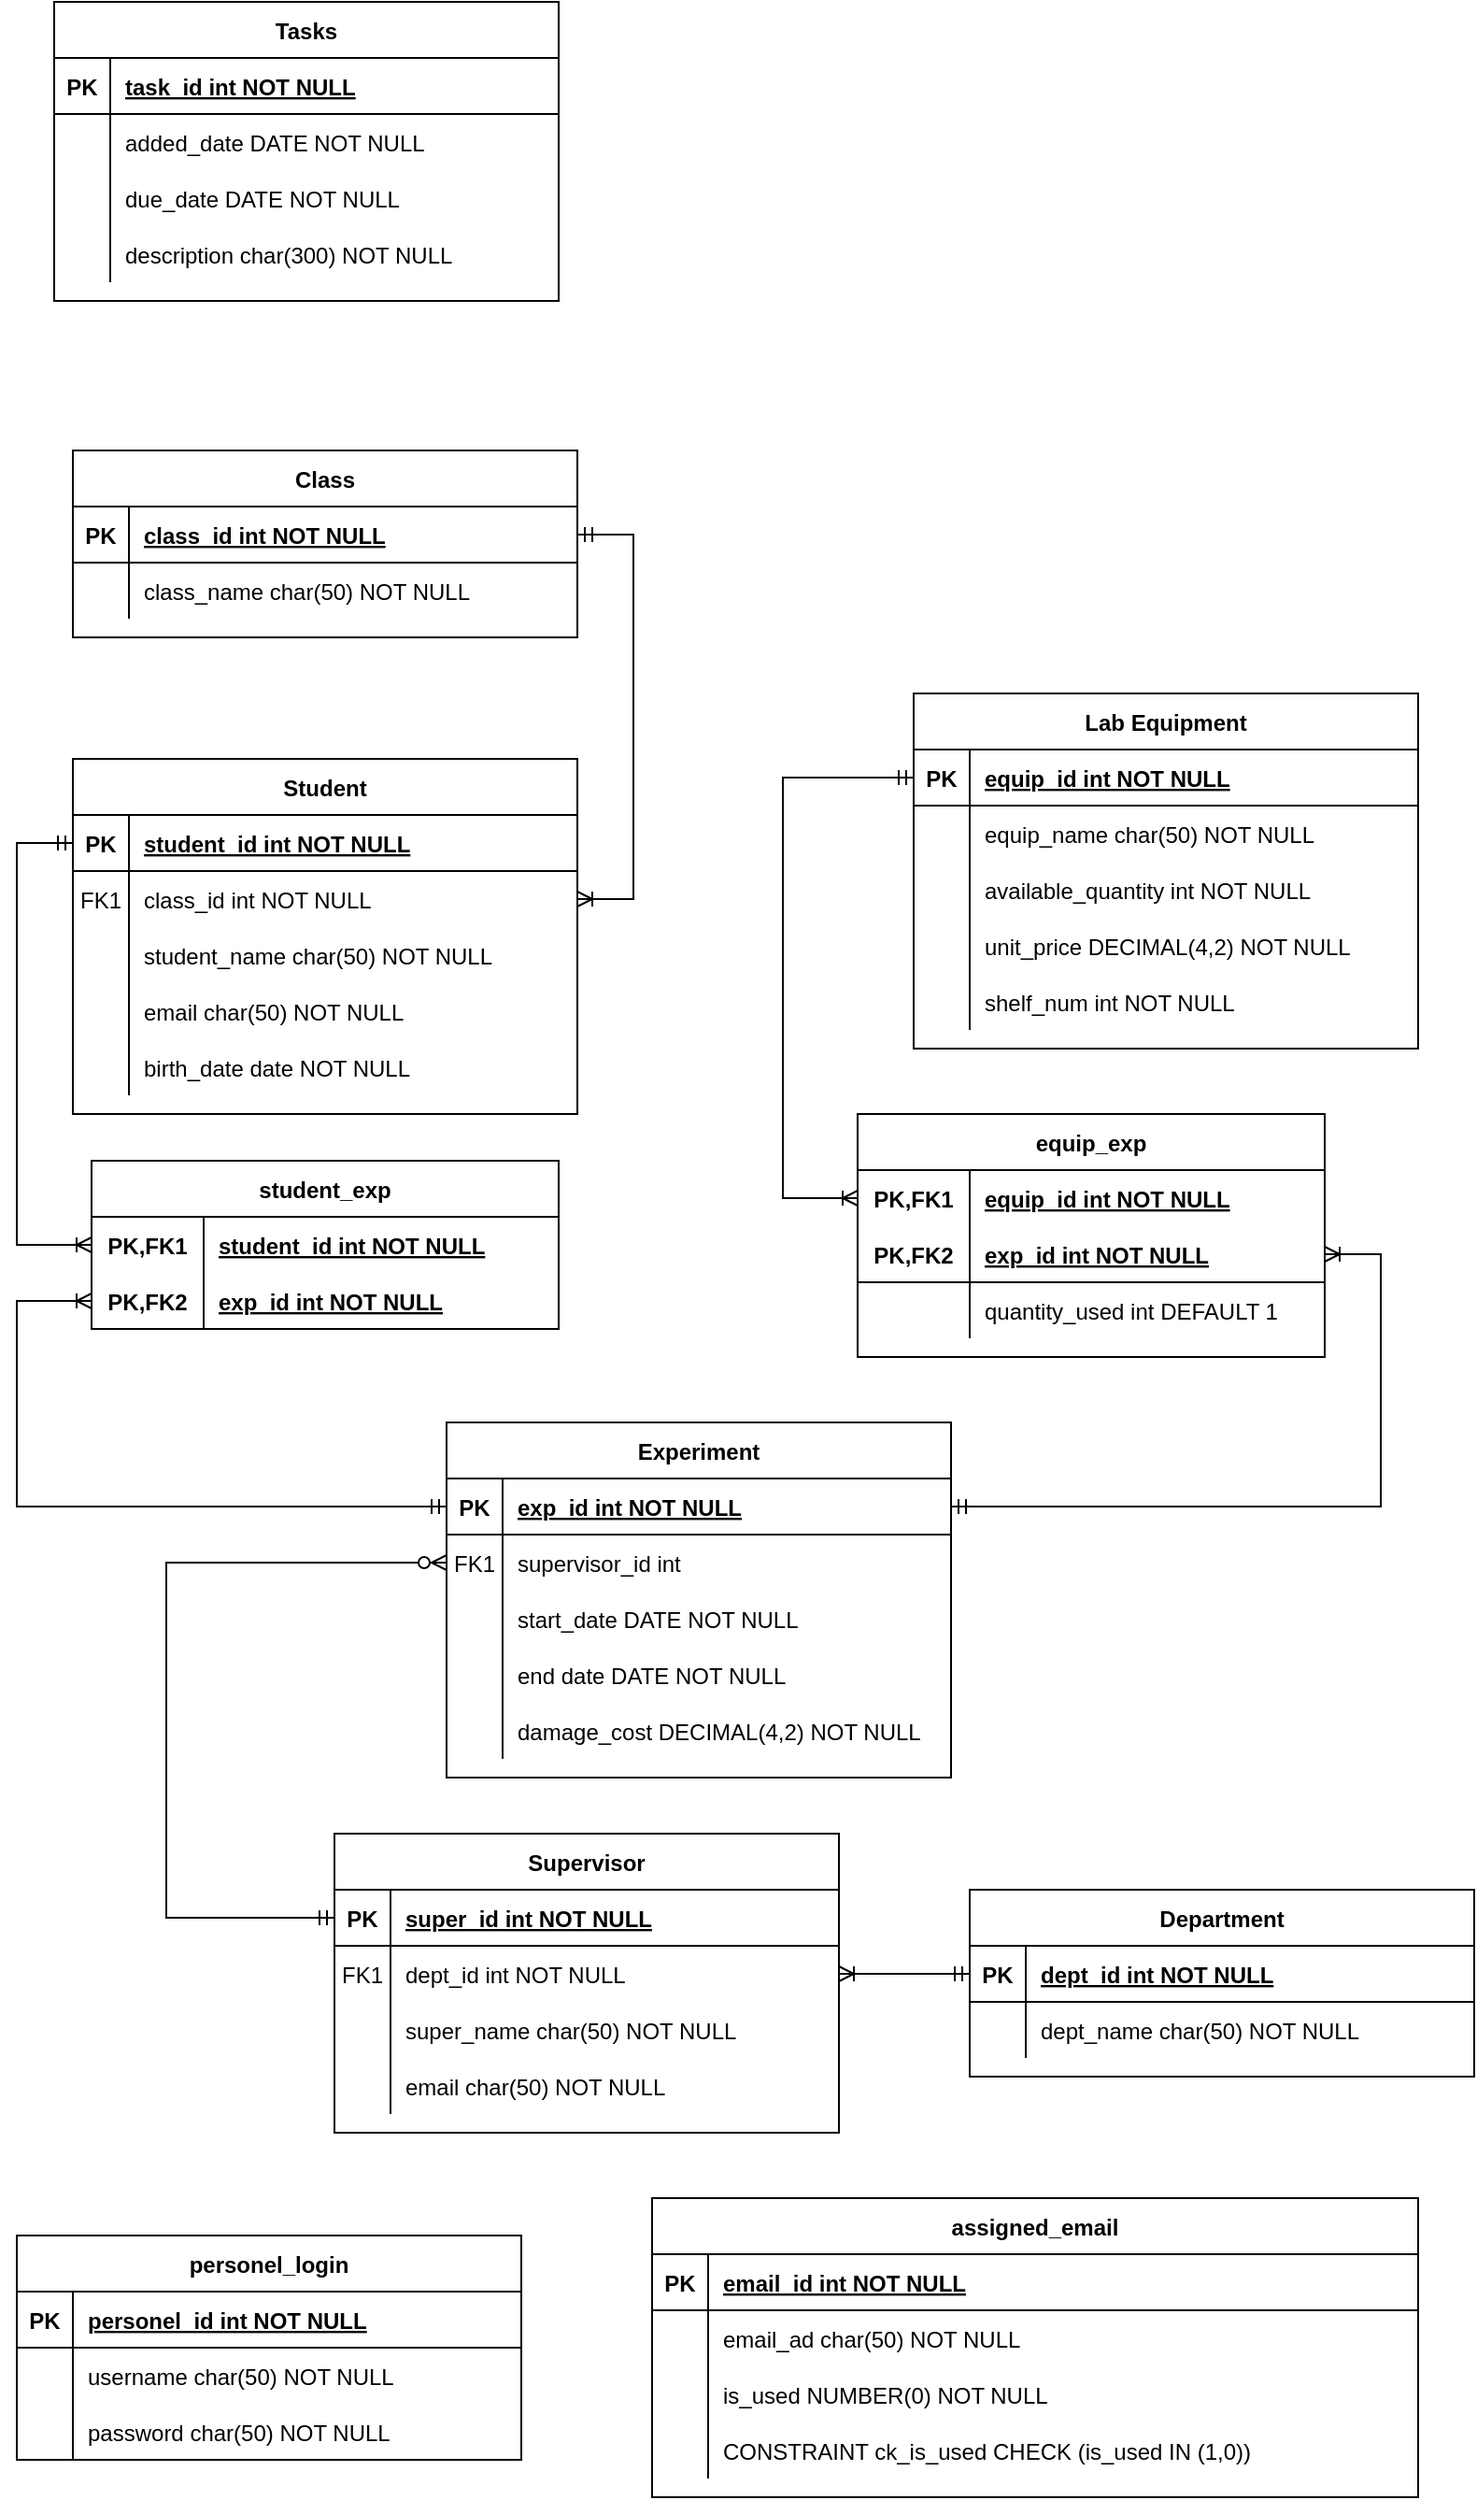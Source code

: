 <mxfile version="20.3.2" type="device"><diagram id="R2lEEEUBdFMjLlhIrx00" name="Page-1"><mxGraphModel dx="1379" dy="1859" grid="1" gridSize="10" guides="1" tooltips="1" connect="1" arrows="1" fold="1" page="1" pageScale="1" pageWidth="850" pageHeight="1100" math="0" shadow="0" extFonts="Permanent Marker^https://fonts.googleapis.com/css?family=Permanent+Marker"><root><mxCell id="0"/><mxCell id="1" parent="0"/><mxCell id="egVis1nG-5Me-F2bPGVa-103" value="Student" style="shape=table;startSize=30;container=1;collapsible=1;childLayout=tableLayout;fixedRows=1;rowLines=0;fontStyle=1;align=center;resizeLast=1;rounded=0;fontFamily=Helvetica;fontSize=12;fontColor=default;strokeColor=default;fillColor=default;" parent="1" vertex="1"><mxGeometry x="80" y="105" width="270" height="190" as="geometry"/></mxCell><mxCell id="egVis1nG-5Me-F2bPGVa-104" value="" style="shape=tableRow;horizontal=0;startSize=0;swimlaneHead=0;swimlaneBody=0;fillColor=none;collapsible=0;dropTarget=0;points=[[0,0.5],[1,0.5]];portConstraint=eastwest;top=0;left=0;right=0;bottom=1;rounded=1;fontFamily=Helvetica;fontSize=12;fontColor=default;strokeColor=default;" parent="egVis1nG-5Me-F2bPGVa-103" vertex="1"><mxGeometry y="30" width="270" height="30" as="geometry"/></mxCell><mxCell id="egVis1nG-5Me-F2bPGVa-105" value="PK" style="shape=partialRectangle;connectable=0;fillColor=none;top=0;left=0;bottom=0;right=0;fontStyle=1;overflow=hidden;rounded=1;fontFamily=Helvetica;fontSize=12;fontColor=default;startSize=30;strokeColor=default;" parent="egVis1nG-5Me-F2bPGVa-104" vertex="1"><mxGeometry width="30" height="30" as="geometry"><mxRectangle width="30" height="30" as="alternateBounds"/></mxGeometry></mxCell><mxCell id="egVis1nG-5Me-F2bPGVa-106" value="student_id int NOT NULL" style="shape=partialRectangle;connectable=0;fillColor=none;top=0;left=0;bottom=0;right=0;align=left;spacingLeft=6;fontStyle=5;overflow=hidden;rounded=1;fontFamily=Helvetica;fontSize=12;fontColor=default;startSize=30;strokeColor=default;" parent="egVis1nG-5Me-F2bPGVa-104" vertex="1"><mxGeometry x="30" width="240" height="30" as="geometry"><mxRectangle width="240" height="30" as="alternateBounds"/></mxGeometry></mxCell><mxCell id="egVis1nG-5Me-F2bPGVa-107" value="" style="shape=tableRow;horizontal=0;startSize=0;swimlaneHead=0;swimlaneBody=0;fillColor=none;collapsible=0;dropTarget=0;points=[[0,0.5],[1,0.5]];portConstraint=eastwest;top=0;left=0;right=0;bottom=0;rounded=1;fontFamily=Helvetica;fontSize=12;fontColor=default;strokeColor=default;" parent="egVis1nG-5Me-F2bPGVa-103" vertex="1"><mxGeometry y="60" width="270" height="30" as="geometry"/></mxCell><mxCell id="egVis1nG-5Me-F2bPGVa-108" value="FK1" style="shape=partialRectangle;connectable=0;fillColor=none;top=0;left=0;bottom=0;right=0;editable=1;overflow=hidden;rounded=1;fontFamily=Helvetica;fontSize=12;fontColor=default;startSize=30;strokeColor=default;" parent="egVis1nG-5Me-F2bPGVa-107" vertex="1"><mxGeometry width="30" height="30" as="geometry"><mxRectangle width="30" height="30" as="alternateBounds"/></mxGeometry></mxCell><mxCell id="egVis1nG-5Me-F2bPGVa-109" value="class_id int NOT NULL" style="shape=partialRectangle;connectable=0;fillColor=none;top=0;left=0;bottom=0;right=0;align=left;spacingLeft=6;overflow=hidden;rounded=1;fontFamily=Helvetica;fontSize=12;fontColor=default;startSize=30;strokeColor=default;" parent="egVis1nG-5Me-F2bPGVa-107" vertex="1"><mxGeometry x="30" width="240" height="30" as="geometry"><mxRectangle width="240" height="30" as="alternateBounds"/></mxGeometry></mxCell><mxCell id="egVis1nG-5Me-F2bPGVa-110" value="" style="shape=tableRow;horizontal=0;startSize=0;swimlaneHead=0;swimlaneBody=0;fillColor=none;collapsible=0;dropTarget=0;points=[[0,0.5],[1,0.5]];portConstraint=eastwest;top=0;left=0;right=0;bottom=0;rounded=1;fontFamily=Helvetica;fontSize=12;fontColor=default;strokeColor=default;" parent="egVis1nG-5Me-F2bPGVa-103" vertex="1"><mxGeometry y="90" width="270" height="30" as="geometry"/></mxCell><mxCell id="egVis1nG-5Me-F2bPGVa-111" value="" style="shape=partialRectangle;connectable=0;fillColor=none;top=0;left=0;bottom=0;right=0;editable=1;overflow=hidden;rounded=1;fontFamily=Helvetica;fontSize=12;fontColor=default;startSize=30;strokeColor=default;" parent="egVis1nG-5Me-F2bPGVa-110" vertex="1"><mxGeometry width="30" height="30" as="geometry"><mxRectangle width="30" height="30" as="alternateBounds"/></mxGeometry></mxCell><mxCell id="egVis1nG-5Me-F2bPGVa-112" value="student_name char(50) NOT NULL" style="shape=partialRectangle;connectable=0;fillColor=none;top=0;left=0;bottom=0;right=0;align=left;spacingLeft=6;overflow=hidden;rounded=1;fontFamily=Helvetica;fontSize=12;fontColor=default;startSize=30;strokeColor=default;" parent="egVis1nG-5Me-F2bPGVa-110" vertex="1"><mxGeometry x="30" width="240" height="30" as="geometry"><mxRectangle width="240" height="30" as="alternateBounds"/></mxGeometry></mxCell><mxCell id="egVis1nG-5Me-F2bPGVa-113" value="" style="shape=tableRow;horizontal=0;startSize=0;swimlaneHead=0;swimlaneBody=0;fillColor=none;collapsible=0;dropTarget=0;points=[[0,0.5],[1,0.5]];portConstraint=eastwest;top=0;left=0;right=0;bottom=0;rounded=1;fontFamily=Helvetica;fontSize=12;fontColor=default;strokeColor=default;" parent="egVis1nG-5Me-F2bPGVa-103" vertex="1"><mxGeometry y="120" width="270" height="30" as="geometry"/></mxCell><mxCell id="egVis1nG-5Me-F2bPGVa-114" value="" style="shape=partialRectangle;connectable=0;fillColor=none;top=0;left=0;bottom=0;right=0;editable=1;overflow=hidden;rounded=1;fontFamily=Helvetica;fontSize=12;fontColor=default;startSize=30;strokeColor=default;" parent="egVis1nG-5Me-F2bPGVa-113" vertex="1"><mxGeometry width="30" height="30" as="geometry"><mxRectangle width="30" height="30" as="alternateBounds"/></mxGeometry></mxCell><mxCell id="egVis1nG-5Me-F2bPGVa-115" value="email char(50) NOT NULL" style="shape=partialRectangle;connectable=0;fillColor=none;top=0;left=0;bottom=0;right=0;align=left;spacingLeft=6;overflow=hidden;rounded=1;fontFamily=Helvetica;fontSize=12;fontColor=default;startSize=30;strokeColor=default;" parent="egVis1nG-5Me-F2bPGVa-113" vertex="1"><mxGeometry x="30" width="240" height="30" as="geometry"><mxRectangle width="240" height="30" as="alternateBounds"/></mxGeometry></mxCell><mxCell id="egVis1nG-5Me-F2bPGVa-116" value="" style="shape=tableRow;horizontal=0;startSize=0;swimlaneHead=0;swimlaneBody=0;fillColor=none;collapsible=0;dropTarget=0;points=[[0,0.5],[1,0.5]];portConstraint=eastwest;top=0;left=0;right=0;bottom=0;rounded=1;fontFamily=Helvetica;fontSize=12;fontColor=default;strokeColor=default;" parent="egVis1nG-5Me-F2bPGVa-103" vertex="1"><mxGeometry y="150" width="270" height="30" as="geometry"/></mxCell><mxCell id="egVis1nG-5Me-F2bPGVa-117" value="" style="shape=partialRectangle;connectable=0;fillColor=none;top=0;left=0;bottom=0;right=0;editable=1;overflow=hidden;rounded=1;fontFamily=Helvetica;fontSize=12;fontColor=default;startSize=30;strokeColor=default;" parent="egVis1nG-5Me-F2bPGVa-116" vertex="1"><mxGeometry width="30" height="30" as="geometry"><mxRectangle width="30" height="30" as="alternateBounds"/></mxGeometry></mxCell><mxCell id="egVis1nG-5Me-F2bPGVa-118" value="birth_date date NOT NULL" style="shape=partialRectangle;connectable=0;fillColor=none;top=0;left=0;bottom=0;right=0;align=left;spacingLeft=6;overflow=hidden;rounded=1;fontFamily=Helvetica;fontSize=12;fontColor=default;startSize=30;strokeColor=default;" parent="egVis1nG-5Me-F2bPGVa-116" vertex="1"><mxGeometry x="30" width="240" height="30" as="geometry"><mxRectangle width="240" height="30" as="alternateBounds"/></mxGeometry></mxCell><mxCell id="egVis1nG-5Me-F2bPGVa-119" value="Lab Equipment" style="shape=table;startSize=30;container=1;collapsible=1;childLayout=tableLayout;fixedRows=1;rowLines=0;fontStyle=1;align=center;resizeLast=1;rounded=0;fontFamily=Helvetica;fontSize=12;fontColor=default;strokeColor=default;fillColor=default;" parent="1" vertex="1"><mxGeometry x="530" y="70" width="270" height="190" as="geometry"/></mxCell><mxCell id="egVis1nG-5Me-F2bPGVa-120" value="" style="shape=tableRow;horizontal=0;startSize=0;swimlaneHead=0;swimlaneBody=0;fillColor=none;collapsible=0;dropTarget=0;points=[[0,0.5],[1,0.5]];portConstraint=eastwest;top=0;left=0;right=0;bottom=1;rounded=1;fontFamily=Helvetica;fontSize=12;fontColor=default;strokeColor=default;" parent="egVis1nG-5Me-F2bPGVa-119" vertex="1"><mxGeometry y="30" width="270" height="30" as="geometry"/></mxCell><mxCell id="egVis1nG-5Me-F2bPGVa-121" value="PK" style="shape=partialRectangle;connectable=0;fillColor=none;top=0;left=0;bottom=0;right=0;fontStyle=1;overflow=hidden;rounded=1;fontFamily=Helvetica;fontSize=12;fontColor=default;startSize=30;strokeColor=default;" parent="egVis1nG-5Me-F2bPGVa-120" vertex="1"><mxGeometry width="30" height="30" as="geometry"><mxRectangle width="30" height="30" as="alternateBounds"/></mxGeometry></mxCell><mxCell id="egVis1nG-5Me-F2bPGVa-122" value="equip_id int NOT NULL" style="shape=partialRectangle;connectable=0;fillColor=none;top=0;left=0;bottom=0;right=0;align=left;spacingLeft=6;fontStyle=5;overflow=hidden;rounded=1;fontFamily=Helvetica;fontSize=12;fontColor=default;startSize=30;strokeColor=default;" parent="egVis1nG-5Me-F2bPGVa-120" vertex="1"><mxGeometry x="30" width="240" height="30" as="geometry"><mxRectangle width="240" height="30" as="alternateBounds"/></mxGeometry></mxCell><mxCell id="egVis1nG-5Me-F2bPGVa-123" value="" style="shape=tableRow;horizontal=0;startSize=0;swimlaneHead=0;swimlaneBody=0;fillColor=none;collapsible=0;dropTarget=0;points=[[0,0.5],[1,0.5]];portConstraint=eastwest;top=0;left=0;right=0;bottom=0;rounded=1;fontFamily=Helvetica;fontSize=12;fontColor=default;strokeColor=default;" parent="egVis1nG-5Me-F2bPGVa-119" vertex="1"><mxGeometry y="60" width="270" height="30" as="geometry"/></mxCell><mxCell id="egVis1nG-5Me-F2bPGVa-124" value="" style="shape=partialRectangle;connectable=0;fillColor=none;top=0;left=0;bottom=0;right=0;editable=1;overflow=hidden;rounded=1;fontFamily=Helvetica;fontSize=12;fontColor=default;startSize=30;strokeColor=default;" parent="egVis1nG-5Me-F2bPGVa-123" vertex="1"><mxGeometry width="30" height="30" as="geometry"><mxRectangle width="30" height="30" as="alternateBounds"/></mxGeometry></mxCell><mxCell id="egVis1nG-5Me-F2bPGVa-125" value="equip_name char(50) NOT NULL" style="shape=partialRectangle;connectable=0;fillColor=none;top=0;left=0;bottom=0;right=0;align=left;spacingLeft=6;overflow=hidden;rounded=1;fontFamily=Helvetica;fontSize=12;fontColor=default;startSize=30;strokeColor=default;" parent="egVis1nG-5Me-F2bPGVa-123" vertex="1"><mxGeometry x="30" width="240" height="30" as="geometry"><mxRectangle width="240" height="30" as="alternateBounds"/></mxGeometry></mxCell><mxCell id="egVis1nG-5Me-F2bPGVa-126" value="" style="shape=tableRow;horizontal=0;startSize=0;swimlaneHead=0;swimlaneBody=0;fillColor=none;collapsible=0;dropTarget=0;points=[[0,0.5],[1,0.5]];portConstraint=eastwest;top=0;left=0;right=0;bottom=0;rounded=1;fontFamily=Helvetica;fontSize=12;fontColor=default;strokeColor=default;" parent="egVis1nG-5Me-F2bPGVa-119" vertex="1"><mxGeometry y="90" width="270" height="30" as="geometry"/></mxCell><mxCell id="egVis1nG-5Me-F2bPGVa-127" value="" style="shape=partialRectangle;connectable=0;fillColor=none;top=0;left=0;bottom=0;right=0;editable=1;overflow=hidden;rounded=1;fontFamily=Helvetica;fontSize=12;fontColor=default;startSize=30;strokeColor=default;" parent="egVis1nG-5Me-F2bPGVa-126" vertex="1"><mxGeometry width="30" height="30" as="geometry"><mxRectangle width="30" height="30" as="alternateBounds"/></mxGeometry></mxCell><mxCell id="egVis1nG-5Me-F2bPGVa-128" value="available_quantity int NOT NULL" style="shape=partialRectangle;connectable=0;fillColor=none;top=0;left=0;bottom=0;right=0;align=left;spacingLeft=6;overflow=hidden;rounded=1;fontFamily=Helvetica;fontSize=12;fontColor=default;startSize=30;strokeColor=default;" parent="egVis1nG-5Me-F2bPGVa-126" vertex="1"><mxGeometry x="30" width="240" height="30" as="geometry"><mxRectangle width="240" height="30" as="alternateBounds"/></mxGeometry></mxCell><mxCell id="egVis1nG-5Me-F2bPGVa-129" value="" style="shape=tableRow;horizontal=0;startSize=0;swimlaneHead=0;swimlaneBody=0;fillColor=none;collapsible=0;dropTarget=0;points=[[0,0.5],[1,0.5]];portConstraint=eastwest;top=0;left=0;right=0;bottom=0;rounded=1;fontFamily=Helvetica;fontSize=12;fontColor=default;strokeColor=default;" parent="egVis1nG-5Me-F2bPGVa-119" vertex="1"><mxGeometry y="120" width="270" height="30" as="geometry"/></mxCell><mxCell id="egVis1nG-5Me-F2bPGVa-130" value="" style="shape=partialRectangle;connectable=0;fillColor=none;top=0;left=0;bottom=0;right=0;editable=1;overflow=hidden;rounded=1;fontFamily=Helvetica;fontSize=12;fontColor=default;startSize=30;strokeColor=default;" parent="egVis1nG-5Me-F2bPGVa-129" vertex="1"><mxGeometry width="30" height="30" as="geometry"><mxRectangle width="30" height="30" as="alternateBounds"/></mxGeometry></mxCell><mxCell id="egVis1nG-5Me-F2bPGVa-131" value="unit_price DECIMAL(4,2) NOT NULL" style="shape=partialRectangle;connectable=0;fillColor=none;top=0;left=0;bottom=0;right=0;align=left;spacingLeft=6;overflow=hidden;rounded=1;fontFamily=Helvetica;fontSize=12;fontColor=default;startSize=30;strokeColor=default;" parent="egVis1nG-5Me-F2bPGVa-129" vertex="1"><mxGeometry x="30" width="240" height="30" as="geometry"><mxRectangle width="240" height="30" as="alternateBounds"/></mxGeometry></mxCell><mxCell id="xukTOjblDTa6598wDLOa-1" value="" style="shape=tableRow;horizontal=0;startSize=0;swimlaneHead=0;swimlaneBody=0;fillColor=none;collapsible=0;dropTarget=0;points=[[0,0.5],[1,0.5]];portConstraint=eastwest;top=0;left=0;right=0;bottom=0;rounded=1;fontFamily=Helvetica;fontSize=12;fontColor=default;strokeColor=default;" vertex="1" parent="egVis1nG-5Me-F2bPGVa-119"><mxGeometry y="150" width="270" height="30" as="geometry"/></mxCell><mxCell id="xukTOjblDTa6598wDLOa-2" value="" style="shape=partialRectangle;connectable=0;fillColor=none;top=0;left=0;bottom=0;right=0;editable=1;overflow=hidden;rounded=1;fontFamily=Helvetica;fontSize=12;fontColor=default;startSize=30;strokeColor=default;" vertex="1" parent="xukTOjblDTa6598wDLOa-1"><mxGeometry width="30" height="30" as="geometry"><mxRectangle width="30" height="30" as="alternateBounds"/></mxGeometry></mxCell><mxCell id="xukTOjblDTa6598wDLOa-3" value="shelf_num int NOT NULL" style="shape=partialRectangle;connectable=0;fillColor=none;top=0;left=0;bottom=0;right=0;align=left;spacingLeft=6;overflow=hidden;rounded=1;fontFamily=Helvetica;fontSize=12;fontColor=default;startSize=30;strokeColor=default;" vertex="1" parent="xukTOjblDTa6598wDLOa-1"><mxGeometry x="30" width="240" height="30" as="geometry"><mxRectangle width="240" height="30" as="alternateBounds"/></mxGeometry></mxCell><mxCell id="egVis1nG-5Me-F2bPGVa-135" value="Experiment" style="shape=table;startSize=30;container=1;collapsible=1;childLayout=tableLayout;fixedRows=1;rowLines=0;fontStyle=1;align=center;resizeLast=1;rounded=0;fontFamily=Helvetica;fontSize=12;fontColor=default;strokeColor=default;fillColor=default;" parent="1" vertex="1"><mxGeometry x="280" y="460" width="270" height="190" as="geometry"/></mxCell><mxCell id="egVis1nG-5Me-F2bPGVa-136" value="" style="shape=tableRow;horizontal=0;startSize=0;swimlaneHead=0;swimlaneBody=0;fillColor=none;collapsible=0;dropTarget=0;points=[[0,0.5],[1,0.5]];portConstraint=eastwest;top=0;left=0;right=0;bottom=1;rounded=1;fontFamily=Helvetica;fontSize=12;fontColor=default;strokeColor=default;" parent="egVis1nG-5Me-F2bPGVa-135" vertex="1"><mxGeometry y="30" width="270" height="30" as="geometry"/></mxCell><mxCell id="egVis1nG-5Me-F2bPGVa-137" value="PK" style="shape=partialRectangle;connectable=0;fillColor=none;top=0;left=0;bottom=0;right=0;fontStyle=1;overflow=hidden;rounded=1;fontFamily=Helvetica;fontSize=12;fontColor=default;startSize=30;strokeColor=default;" parent="egVis1nG-5Me-F2bPGVa-136" vertex="1"><mxGeometry width="30" height="30" as="geometry"><mxRectangle width="30" height="30" as="alternateBounds"/></mxGeometry></mxCell><mxCell id="egVis1nG-5Me-F2bPGVa-138" value="exp_id int NOT NULL" style="shape=partialRectangle;connectable=0;fillColor=none;top=0;left=0;bottom=0;right=0;align=left;spacingLeft=6;fontStyle=5;overflow=hidden;rounded=1;fontFamily=Helvetica;fontSize=12;fontColor=default;startSize=30;strokeColor=default;" parent="egVis1nG-5Me-F2bPGVa-136" vertex="1"><mxGeometry x="30" width="240" height="30" as="geometry"><mxRectangle width="240" height="30" as="alternateBounds"/></mxGeometry></mxCell><mxCell id="egVis1nG-5Me-F2bPGVa-139" value="" style="shape=tableRow;horizontal=0;startSize=0;swimlaneHead=0;swimlaneBody=0;fillColor=none;collapsible=0;dropTarget=0;points=[[0,0.5],[1,0.5]];portConstraint=eastwest;top=0;left=0;right=0;bottom=0;rounded=1;fontFamily=Helvetica;fontSize=12;fontColor=default;strokeColor=default;" parent="egVis1nG-5Me-F2bPGVa-135" vertex="1"><mxGeometry y="60" width="270" height="30" as="geometry"/></mxCell><mxCell id="egVis1nG-5Me-F2bPGVa-140" value="FK1" style="shape=partialRectangle;connectable=0;fillColor=none;top=0;left=0;bottom=0;right=0;editable=1;overflow=hidden;rounded=1;fontFamily=Helvetica;fontSize=12;fontColor=default;startSize=30;strokeColor=default;" parent="egVis1nG-5Me-F2bPGVa-139" vertex="1"><mxGeometry width="30" height="30" as="geometry"><mxRectangle width="30" height="30" as="alternateBounds"/></mxGeometry></mxCell><mxCell id="egVis1nG-5Me-F2bPGVa-141" value="supervisor_id int" style="shape=partialRectangle;connectable=0;fillColor=none;top=0;left=0;bottom=0;right=0;align=left;spacingLeft=6;overflow=hidden;rounded=1;fontFamily=Helvetica;fontSize=12;fontColor=default;startSize=30;strokeColor=default;" parent="egVis1nG-5Me-F2bPGVa-139" vertex="1"><mxGeometry x="30" width="240" height="30" as="geometry"><mxRectangle width="240" height="30" as="alternateBounds"/></mxGeometry></mxCell><mxCell id="egVis1nG-5Me-F2bPGVa-142" value="" style="shape=tableRow;horizontal=0;startSize=0;swimlaneHead=0;swimlaneBody=0;fillColor=none;collapsible=0;dropTarget=0;points=[[0,0.5],[1,0.5]];portConstraint=eastwest;top=0;left=0;right=0;bottom=0;rounded=1;fontFamily=Helvetica;fontSize=12;fontColor=default;strokeColor=default;" parent="egVis1nG-5Me-F2bPGVa-135" vertex="1"><mxGeometry y="90" width="270" height="30" as="geometry"/></mxCell><mxCell id="egVis1nG-5Me-F2bPGVa-143" value="" style="shape=partialRectangle;connectable=0;fillColor=none;top=0;left=0;bottom=0;right=0;editable=1;overflow=hidden;rounded=1;fontFamily=Helvetica;fontSize=12;fontColor=default;startSize=30;strokeColor=default;" parent="egVis1nG-5Me-F2bPGVa-142" vertex="1"><mxGeometry width="30" height="30" as="geometry"><mxRectangle width="30" height="30" as="alternateBounds"/></mxGeometry></mxCell><mxCell id="egVis1nG-5Me-F2bPGVa-144" value="start_date DATE NOT NULL" style="shape=partialRectangle;connectable=0;fillColor=none;top=0;left=0;bottom=0;right=0;align=left;spacingLeft=6;overflow=hidden;rounded=1;fontFamily=Helvetica;fontSize=12;fontColor=default;startSize=30;strokeColor=default;" parent="egVis1nG-5Me-F2bPGVa-142" vertex="1"><mxGeometry x="30" width="240" height="30" as="geometry"><mxRectangle width="240" height="30" as="alternateBounds"/></mxGeometry></mxCell><mxCell id="egVis1nG-5Me-F2bPGVa-145" value="" style="shape=tableRow;horizontal=0;startSize=0;swimlaneHead=0;swimlaneBody=0;fillColor=none;collapsible=0;dropTarget=0;points=[[0,0.5],[1,0.5]];portConstraint=eastwest;top=0;left=0;right=0;bottom=0;rounded=1;fontFamily=Helvetica;fontSize=12;fontColor=default;strokeColor=default;" parent="egVis1nG-5Me-F2bPGVa-135" vertex="1"><mxGeometry y="120" width="270" height="30" as="geometry"/></mxCell><mxCell id="egVis1nG-5Me-F2bPGVa-146" value="" style="shape=partialRectangle;connectable=0;fillColor=none;top=0;left=0;bottom=0;right=0;editable=1;overflow=hidden;rounded=1;fontFamily=Helvetica;fontSize=12;fontColor=default;startSize=30;strokeColor=default;" parent="egVis1nG-5Me-F2bPGVa-145" vertex="1"><mxGeometry width="30" height="30" as="geometry"><mxRectangle width="30" height="30" as="alternateBounds"/></mxGeometry></mxCell><mxCell id="egVis1nG-5Me-F2bPGVa-147" value="end date DATE NOT NULL" style="shape=partialRectangle;connectable=0;fillColor=none;top=0;left=0;bottom=0;right=0;align=left;spacingLeft=6;overflow=hidden;rounded=1;fontFamily=Helvetica;fontSize=12;fontColor=default;startSize=30;strokeColor=default;" parent="egVis1nG-5Me-F2bPGVa-145" vertex="1"><mxGeometry x="30" width="240" height="30" as="geometry"><mxRectangle width="240" height="30" as="alternateBounds"/></mxGeometry></mxCell><mxCell id="bU2IH4SI_y5wWH7SMpb3-43" value="" style="shape=tableRow;horizontal=0;startSize=0;swimlaneHead=0;swimlaneBody=0;fillColor=none;collapsible=0;dropTarget=0;points=[[0,0.5],[1,0.5]];portConstraint=eastwest;top=0;left=0;right=0;bottom=0;rounded=1;fontFamily=Helvetica;fontSize=12;fontColor=default;strokeColor=default;" parent="egVis1nG-5Me-F2bPGVa-135" vertex="1"><mxGeometry y="150" width="270" height="30" as="geometry"/></mxCell><mxCell id="bU2IH4SI_y5wWH7SMpb3-44" value="" style="shape=partialRectangle;connectable=0;fillColor=none;top=0;left=0;bottom=0;right=0;editable=1;overflow=hidden;rounded=1;fontFamily=Helvetica;fontSize=12;fontColor=default;startSize=30;strokeColor=default;" parent="bU2IH4SI_y5wWH7SMpb3-43" vertex="1"><mxGeometry width="30" height="30" as="geometry"><mxRectangle width="30" height="30" as="alternateBounds"/></mxGeometry></mxCell><mxCell id="bU2IH4SI_y5wWH7SMpb3-45" value="damage_cost DECIMAL(4,2) NOT NULL" style="shape=partialRectangle;connectable=0;fillColor=none;top=0;left=0;bottom=0;right=0;align=left;spacingLeft=6;overflow=hidden;rounded=1;fontFamily=Helvetica;fontSize=12;fontColor=default;startSize=30;strokeColor=default;" parent="bU2IH4SI_y5wWH7SMpb3-43" vertex="1"><mxGeometry x="30" width="240" height="30" as="geometry"><mxRectangle width="240" height="30" as="alternateBounds"/></mxGeometry></mxCell><mxCell id="egVis1nG-5Me-F2bPGVa-151" value="equip_exp" style="shape=table;startSize=30;container=1;collapsible=1;childLayout=tableLayout;fixedRows=1;rowLines=0;fontStyle=1;align=center;resizeLast=1;rounded=0;fontFamily=Helvetica;fontSize=12;fontColor=default;strokeColor=default;fillColor=default;" parent="1" vertex="1"><mxGeometry x="500" y="295" width="250" height="130" as="geometry"/></mxCell><mxCell id="egVis1nG-5Me-F2bPGVa-152" value="" style="shape=tableRow;horizontal=0;startSize=0;swimlaneHead=0;swimlaneBody=0;fillColor=none;collapsible=0;dropTarget=0;points=[[0,0.5],[1,0.5]];portConstraint=eastwest;top=0;left=0;right=0;bottom=0;rounded=1;fontFamily=Helvetica;fontSize=12;fontColor=default;strokeColor=default;" parent="egVis1nG-5Me-F2bPGVa-151" vertex="1"><mxGeometry y="30" width="250" height="30" as="geometry"/></mxCell><mxCell id="egVis1nG-5Me-F2bPGVa-153" value="PK,FK1" style="shape=partialRectangle;connectable=0;fillColor=none;top=0;left=0;bottom=0;right=0;fontStyle=1;overflow=hidden;rounded=1;fontFamily=Helvetica;fontSize=12;fontColor=default;startSize=30;strokeColor=default;" parent="egVis1nG-5Me-F2bPGVa-152" vertex="1"><mxGeometry width="60" height="30" as="geometry"><mxRectangle width="60" height="30" as="alternateBounds"/></mxGeometry></mxCell><mxCell id="egVis1nG-5Me-F2bPGVa-154" value="equip_id int NOT NULL" style="shape=partialRectangle;connectable=0;fillColor=none;top=0;left=0;bottom=0;right=0;align=left;spacingLeft=6;fontStyle=5;overflow=hidden;rounded=1;fontFamily=Helvetica;fontSize=12;fontColor=default;startSize=30;strokeColor=default;" parent="egVis1nG-5Me-F2bPGVa-152" vertex="1"><mxGeometry x="60" width="190" height="30" as="geometry"><mxRectangle width="190" height="30" as="alternateBounds"/></mxGeometry></mxCell><mxCell id="egVis1nG-5Me-F2bPGVa-155" value="" style="shape=tableRow;horizontal=0;startSize=0;swimlaneHead=0;swimlaneBody=0;fillColor=none;collapsible=0;dropTarget=0;points=[[0,0.5],[1,0.5]];portConstraint=eastwest;top=0;left=0;right=0;bottom=1;rounded=1;fontFamily=Helvetica;fontSize=12;fontColor=default;strokeColor=default;" parent="egVis1nG-5Me-F2bPGVa-151" vertex="1"><mxGeometry y="60" width="250" height="30" as="geometry"/></mxCell><mxCell id="egVis1nG-5Me-F2bPGVa-156" value="PK,FK2" style="shape=partialRectangle;connectable=0;fillColor=none;top=0;left=0;bottom=0;right=0;fontStyle=1;overflow=hidden;rounded=1;fontFamily=Helvetica;fontSize=12;fontColor=default;startSize=30;strokeColor=default;" parent="egVis1nG-5Me-F2bPGVa-155" vertex="1"><mxGeometry width="60" height="30" as="geometry"><mxRectangle width="60" height="30" as="alternateBounds"/></mxGeometry></mxCell><mxCell id="egVis1nG-5Me-F2bPGVa-157" value="exp_id int NOT NULL" style="shape=partialRectangle;connectable=0;fillColor=none;top=0;left=0;bottom=0;right=0;align=left;spacingLeft=6;fontStyle=5;overflow=hidden;rounded=1;fontFamily=Helvetica;fontSize=12;fontColor=default;startSize=30;strokeColor=default;" parent="egVis1nG-5Me-F2bPGVa-155" vertex="1"><mxGeometry x="60" width="190" height="30" as="geometry"><mxRectangle width="190" height="30" as="alternateBounds"/></mxGeometry></mxCell><mxCell id="egVis1nG-5Me-F2bPGVa-158" value="" style="shape=tableRow;horizontal=0;startSize=0;swimlaneHead=0;swimlaneBody=0;fillColor=none;collapsible=0;dropTarget=0;points=[[0,0.5],[1,0.5]];portConstraint=eastwest;top=0;left=0;right=0;bottom=0;rounded=1;fontFamily=Helvetica;fontSize=12;fontColor=default;strokeColor=default;" parent="egVis1nG-5Me-F2bPGVa-151" vertex="1"><mxGeometry y="90" width="250" height="30" as="geometry"/></mxCell><mxCell id="egVis1nG-5Me-F2bPGVa-159" value="" style="shape=partialRectangle;connectable=0;fillColor=none;top=0;left=0;bottom=0;right=0;editable=1;overflow=hidden;rounded=1;fontFamily=Helvetica;fontSize=12;fontColor=default;startSize=30;strokeColor=default;" parent="egVis1nG-5Me-F2bPGVa-158" vertex="1"><mxGeometry width="60" height="30" as="geometry"><mxRectangle width="60" height="30" as="alternateBounds"/></mxGeometry></mxCell><mxCell id="egVis1nG-5Me-F2bPGVa-160" value="quantity_used int DEFAULT 1" style="shape=partialRectangle;connectable=0;fillColor=none;top=0;left=0;bottom=0;right=0;align=left;spacingLeft=6;overflow=hidden;rounded=1;fontFamily=Helvetica;fontSize=12;fontColor=default;startSize=30;strokeColor=default;" parent="egVis1nG-5Me-F2bPGVa-158" vertex="1"><mxGeometry x="60" width="190" height="30" as="geometry"><mxRectangle width="190" height="30" as="alternateBounds"/></mxGeometry></mxCell><mxCell id="egVis1nG-5Me-F2bPGVa-164" value="student_exp" style="shape=table;startSize=30;container=1;collapsible=1;childLayout=tableLayout;fixedRows=1;rowLines=0;fontStyle=1;align=center;resizeLast=1;rounded=0;fontFamily=Helvetica;fontSize=12;fontColor=default;strokeColor=default;fillColor=default;" parent="1" vertex="1"><mxGeometry x="90" y="320" width="250" height="90" as="geometry"/></mxCell><mxCell id="egVis1nG-5Me-F2bPGVa-165" value="" style="shape=tableRow;horizontal=0;startSize=0;swimlaneHead=0;swimlaneBody=0;fillColor=none;collapsible=0;dropTarget=0;points=[[0,0.5],[1,0.5]];portConstraint=eastwest;top=0;left=0;right=0;bottom=0;rounded=1;fontFamily=Helvetica;fontSize=12;fontColor=default;strokeColor=default;" parent="egVis1nG-5Me-F2bPGVa-164" vertex="1"><mxGeometry y="30" width="250" height="30" as="geometry"/></mxCell><mxCell id="egVis1nG-5Me-F2bPGVa-166" value="PK,FK1" style="shape=partialRectangle;connectable=0;fillColor=none;top=0;left=0;bottom=0;right=0;fontStyle=1;overflow=hidden;rounded=1;fontFamily=Helvetica;fontSize=12;fontColor=default;startSize=30;strokeColor=default;" parent="egVis1nG-5Me-F2bPGVa-165" vertex="1"><mxGeometry width="60" height="30" as="geometry"><mxRectangle width="60" height="30" as="alternateBounds"/></mxGeometry></mxCell><mxCell id="egVis1nG-5Me-F2bPGVa-167" value="student_id int NOT NULL" style="shape=partialRectangle;connectable=0;fillColor=none;top=0;left=0;bottom=0;right=0;align=left;spacingLeft=6;fontStyle=5;overflow=hidden;rounded=1;fontFamily=Helvetica;fontSize=12;fontColor=default;startSize=30;strokeColor=default;" parent="egVis1nG-5Me-F2bPGVa-165" vertex="1"><mxGeometry x="60" width="190" height="30" as="geometry"><mxRectangle width="190" height="30" as="alternateBounds"/></mxGeometry></mxCell><mxCell id="egVis1nG-5Me-F2bPGVa-168" value="" style="shape=tableRow;horizontal=0;startSize=0;swimlaneHead=0;swimlaneBody=0;fillColor=none;collapsible=0;dropTarget=0;points=[[0,0.5],[1,0.5]];portConstraint=eastwest;top=0;left=0;right=0;bottom=1;rounded=1;fontFamily=Helvetica;fontSize=12;fontColor=default;strokeColor=default;" parent="egVis1nG-5Me-F2bPGVa-164" vertex="1"><mxGeometry y="60" width="250" height="30" as="geometry"/></mxCell><mxCell id="egVis1nG-5Me-F2bPGVa-169" value="PK,FK2" style="shape=partialRectangle;connectable=0;fillColor=none;top=0;left=0;bottom=0;right=0;fontStyle=1;overflow=hidden;rounded=1;fontFamily=Helvetica;fontSize=12;fontColor=default;startSize=30;strokeColor=default;" parent="egVis1nG-5Me-F2bPGVa-168" vertex="1"><mxGeometry width="60" height="30" as="geometry"><mxRectangle width="60" height="30" as="alternateBounds"/></mxGeometry></mxCell><mxCell id="egVis1nG-5Me-F2bPGVa-170" value="exp_id int NOT NULL" style="shape=partialRectangle;connectable=0;fillColor=none;top=0;left=0;bottom=0;right=0;align=left;spacingLeft=6;fontStyle=5;overflow=hidden;rounded=1;fontFamily=Helvetica;fontSize=12;fontColor=default;startSize=30;strokeColor=default;" parent="egVis1nG-5Me-F2bPGVa-168" vertex="1"><mxGeometry x="60" width="190" height="30" as="geometry"><mxRectangle width="190" height="30" as="alternateBounds"/></mxGeometry></mxCell><mxCell id="W13oOOblRw7RJ14pD5Kh-1" value="" style="edgeStyle=orthogonalEdgeStyle;fontSize=12;html=1;endArrow=ERoneToMany;startArrow=ERmandOne;rounded=0;entryX=0;entryY=0.5;entryDx=0;entryDy=0;exitX=0;exitY=0.5;exitDx=0;exitDy=0;" parent="1" source="egVis1nG-5Me-F2bPGVa-104" target="egVis1nG-5Me-F2bPGVa-165" edge="1"><mxGeometry width="100" height="100" relative="1" as="geometry"><mxPoint x="-40" y="470" as="sourcePoint"/><mxPoint x="60" y="370" as="targetPoint"/><Array as="points"><mxPoint x="50" y="150"/><mxPoint x="50" y="365"/></Array></mxGeometry></mxCell><mxCell id="W13oOOblRw7RJ14pD5Kh-2" value="" style="edgeStyle=orthogonalEdgeStyle;fontSize=12;html=1;endArrow=ERoneToMany;startArrow=ERmandOne;rounded=0;entryX=0;entryY=0.5;entryDx=0;entryDy=0;exitX=0;exitY=0.5;exitDx=0;exitDy=0;" parent="1" source="egVis1nG-5Me-F2bPGVa-136" target="egVis1nG-5Me-F2bPGVa-168" edge="1"><mxGeometry width="100" height="100" relative="1" as="geometry"><mxPoint x="-30" y="490" as="sourcePoint"/><mxPoint x="70" y="390" as="targetPoint"/><Array as="points"><mxPoint x="50" y="505"/><mxPoint x="50" y="395"/></Array></mxGeometry></mxCell><mxCell id="W13oOOblRw7RJ14pD5Kh-3" value="" style="edgeStyle=orthogonalEdgeStyle;fontSize=12;html=1;endArrow=ERoneToMany;startArrow=ERmandOne;rounded=0;entryX=0;entryY=0.5;entryDx=0;entryDy=0;exitX=0;exitY=0.5;exitDx=0;exitDy=0;" parent="1" source="egVis1nG-5Me-F2bPGVa-120" target="egVis1nG-5Me-F2bPGVa-152" edge="1"><mxGeometry width="100" height="100" relative="1" as="geometry"><mxPoint x="390" y="440" as="sourcePoint"/><mxPoint x="490" y="340" as="targetPoint"/><Array as="points"><mxPoint x="460" y="115"/><mxPoint x="460" y="340"/></Array></mxGeometry></mxCell><mxCell id="W13oOOblRw7RJ14pD5Kh-4" value="" style="edgeStyle=orthogonalEdgeStyle;fontSize=12;html=1;endArrow=ERoneToMany;startArrow=ERmandOne;rounded=0;entryX=1;entryY=0.5;entryDx=0;entryDy=0;exitX=1;exitY=0.5;exitDx=0;exitDy=0;" parent="1" source="egVis1nG-5Me-F2bPGVa-136" target="egVis1nG-5Me-F2bPGVa-155" edge="1"><mxGeometry width="100" height="100" relative="1" as="geometry"><mxPoint x="730" y="470" as="sourcePoint"/><mxPoint x="830" y="370" as="targetPoint"/><Array as="points"><mxPoint x="780" y="505"/><mxPoint x="780" y="370"/></Array></mxGeometry></mxCell><mxCell id="W13oOOblRw7RJ14pD5Kh-6" value="Supervisor" style="shape=table;startSize=30;container=1;collapsible=1;childLayout=tableLayout;fixedRows=1;rowLines=0;fontStyle=1;align=center;resizeLast=1;rounded=0;fontFamily=Helvetica;fontSize=12;fontColor=default;strokeColor=default;fillColor=default;" parent="1" vertex="1"><mxGeometry x="220" y="680" width="270" height="160" as="geometry"/></mxCell><mxCell id="W13oOOblRw7RJ14pD5Kh-7" value="" style="shape=tableRow;horizontal=0;startSize=0;swimlaneHead=0;swimlaneBody=0;fillColor=none;collapsible=0;dropTarget=0;points=[[0,0.5],[1,0.5]];portConstraint=eastwest;top=0;left=0;right=0;bottom=1;rounded=1;fontFamily=Helvetica;fontSize=12;fontColor=default;strokeColor=default;" parent="W13oOOblRw7RJ14pD5Kh-6" vertex="1"><mxGeometry y="30" width="270" height="30" as="geometry"/></mxCell><mxCell id="W13oOOblRw7RJ14pD5Kh-8" value="PK" style="shape=partialRectangle;connectable=0;fillColor=none;top=0;left=0;bottom=0;right=0;fontStyle=1;overflow=hidden;rounded=1;fontFamily=Helvetica;fontSize=12;fontColor=default;startSize=30;strokeColor=default;" parent="W13oOOblRw7RJ14pD5Kh-7" vertex="1"><mxGeometry width="30" height="30" as="geometry"><mxRectangle width="30" height="30" as="alternateBounds"/></mxGeometry></mxCell><mxCell id="W13oOOblRw7RJ14pD5Kh-9" value="super_id int NOT NULL" style="shape=partialRectangle;connectable=0;fillColor=none;top=0;left=0;bottom=0;right=0;align=left;spacingLeft=6;fontStyle=5;overflow=hidden;rounded=1;fontFamily=Helvetica;fontSize=12;fontColor=default;startSize=30;strokeColor=default;" parent="W13oOOblRw7RJ14pD5Kh-7" vertex="1"><mxGeometry x="30" width="240" height="30" as="geometry"><mxRectangle width="240" height="30" as="alternateBounds"/></mxGeometry></mxCell><mxCell id="W13oOOblRw7RJ14pD5Kh-10" value="" style="shape=tableRow;horizontal=0;startSize=0;swimlaneHead=0;swimlaneBody=0;fillColor=none;collapsible=0;dropTarget=0;points=[[0,0.5],[1,0.5]];portConstraint=eastwest;top=0;left=0;right=0;bottom=0;rounded=1;fontFamily=Helvetica;fontSize=12;fontColor=default;strokeColor=default;" parent="W13oOOblRw7RJ14pD5Kh-6" vertex="1"><mxGeometry y="60" width="270" height="30" as="geometry"/></mxCell><mxCell id="W13oOOblRw7RJ14pD5Kh-11" value="FK1" style="shape=partialRectangle;connectable=0;fillColor=none;top=0;left=0;bottom=0;right=0;editable=1;overflow=hidden;rounded=1;fontFamily=Helvetica;fontSize=12;fontColor=default;startSize=30;strokeColor=default;" parent="W13oOOblRw7RJ14pD5Kh-10" vertex="1"><mxGeometry width="30" height="30" as="geometry"><mxRectangle width="30" height="30" as="alternateBounds"/></mxGeometry></mxCell><mxCell id="W13oOOblRw7RJ14pD5Kh-12" value="dept_id int NOT NULL" style="shape=partialRectangle;connectable=0;fillColor=none;top=0;left=0;bottom=0;right=0;align=left;spacingLeft=6;overflow=hidden;rounded=1;fontFamily=Helvetica;fontSize=12;fontColor=default;startSize=30;strokeColor=default;" parent="W13oOOblRw7RJ14pD5Kh-10" vertex="1"><mxGeometry x="30" width="240" height="30" as="geometry"><mxRectangle width="240" height="30" as="alternateBounds"/></mxGeometry></mxCell><mxCell id="W13oOOblRw7RJ14pD5Kh-13" value="" style="shape=tableRow;horizontal=0;startSize=0;swimlaneHead=0;swimlaneBody=0;fillColor=none;collapsible=0;dropTarget=0;points=[[0,0.5],[1,0.5]];portConstraint=eastwest;top=0;left=0;right=0;bottom=0;rounded=1;fontFamily=Helvetica;fontSize=12;fontColor=default;strokeColor=default;" parent="W13oOOblRw7RJ14pD5Kh-6" vertex="1"><mxGeometry y="90" width="270" height="30" as="geometry"/></mxCell><mxCell id="W13oOOblRw7RJ14pD5Kh-14" value="" style="shape=partialRectangle;connectable=0;fillColor=none;top=0;left=0;bottom=0;right=0;editable=1;overflow=hidden;rounded=1;fontFamily=Helvetica;fontSize=12;fontColor=default;startSize=30;strokeColor=default;" parent="W13oOOblRw7RJ14pD5Kh-13" vertex="1"><mxGeometry width="30" height="30" as="geometry"><mxRectangle width="30" height="30" as="alternateBounds"/></mxGeometry></mxCell><mxCell id="W13oOOblRw7RJ14pD5Kh-15" value="super_name char(50) NOT NULL" style="shape=partialRectangle;connectable=0;fillColor=none;top=0;left=0;bottom=0;right=0;align=left;spacingLeft=6;overflow=hidden;rounded=1;fontFamily=Helvetica;fontSize=12;fontColor=default;startSize=30;strokeColor=default;" parent="W13oOOblRw7RJ14pD5Kh-13" vertex="1"><mxGeometry x="30" width="240" height="30" as="geometry"><mxRectangle width="240" height="30" as="alternateBounds"/></mxGeometry></mxCell><mxCell id="W13oOOblRw7RJ14pD5Kh-16" value="" style="shape=tableRow;horizontal=0;startSize=0;swimlaneHead=0;swimlaneBody=0;fillColor=none;collapsible=0;dropTarget=0;points=[[0,0.5],[1,0.5]];portConstraint=eastwest;top=0;left=0;right=0;bottom=0;rounded=1;fontFamily=Helvetica;fontSize=12;fontColor=default;strokeColor=default;" parent="W13oOOblRw7RJ14pD5Kh-6" vertex="1"><mxGeometry y="120" width="270" height="30" as="geometry"/></mxCell><mxCell id="W13oOOblRw7RJ14pD5Kh-17" value="" style="shape=partialRectangle;connectable=0;fillColor=none;top=0;left=0;bottom=0;right=0;editable=1;overflow=hidden;rounded=1;fontFamily=Helvetica;fontSize=12;fontColor=default;startSize=30;strokeColor=default;" parent="W13oOOblRw7RJ14pD5Kh-16" vertex="1"><mxGeometry width="30" height="30" as="geometry"><mxRectangle width="30" height="30" as="alternateBounds"/></mxGeometry></mxCell><mxCell id="W13oOOblRw7RJ14pD5Kh-18" value="email char(50) NOT NULL" style="shape=partialRectangle;connectable=0;fillColor=none;top=0;left=0;bottom=0;right=0;align=left;spacingLeft=6;overflow=hidden;rounded=1;fontFamily=Helvetica;fontSize=12;fontColor=default;startSize=30;strokeColor=default;" parent="W13oOOblRw7RJ14pD5Kh-16" vertex="1"><mxGeometry x="30" width="240" height="30" as="geometry"><mxRectangle width="240" height="30" as="alternateBounds"/></mxGeometry></mxCell><mxCell id="W13oOOblRw7RJ14pD5Kh-20" value="Department" style="shape=table;startSize=30;container=1;collapsible=1;childLayout=tableLayout;fixedRows=1;rowLines=0;fontStyle=1;align=center;resizeLast=1;rounded=0;fontFamily=Helvetica;fontSize=12;fontColor=default;strokeColor=default;fillColor=default;" parent="1" vertex="1"><mxGeometry x="560" y="710" width="270" height="100" as="geometry"/></mxCell><mxCell id="W13oOOblRw7RJ14pD5Kh-21" value="" style="shape=tableRow;horizontal=0;startSize=0;swimlaneHead=0;swimlaneBody=0;fillColor=none;collapsible=0;dropTarget=0;points=[[0,0.5],[1,0.5]];portConstraint=eastwest;top=0;left=0;right=0;bottom=1;rounded=1;fontFamily=Helvetica;fontSize=12;fontColor=default;strokeColor=default;" parent="W13oOOblRw7RJ14pD5Kh-20" vertex="1"><mxGeometry y="30" width="270" height="30" as="geometry"/></mxCell><mxCell id="W13oOOblRw7RJ14pD5Kh-22" value="PK" style="shape=partialRectangle;connectable=0;fillColor=none;top=0;left=0;bottom=0;right=0;fontStyle=1;overflow=hidden;rounded=1;fontFamily=Helvetica;fontSize=12;fontColor=default;startSize=30;strokeColor=default;" parent="W13oOOblRw7RJ14pD5Kh-21" vertex="1"><mxGeometry width="30" height="30" as="geometry"><mxRectangle width="30" height="30" as="alternateBounds"/></mxGeometry></mxCell><mxCell id="W13oOOblRw7RJ14pD5Kh-23" value="dept_id int NOT NULL" style="shape=partialRectangle;connectable=0;fillColor=none;top=0;left=0;bottom=0;right=0;align=left;spacingLeft=6;fontStyle=5;overflow=hidden;rounded=1;fontFamily=Helvetica;fontSize=12;fontColor=default;startSize=30;strokeColor=default;" parent="W13oOOblRw7RJ14pD5Kh-21" vertex="1"><mxGeometry x="30" width="240" height="30" as="geometry"><mxRectangle width="240" height="30" as="alternateBounds"/></mxGeometry></mxCell><mxCell id="W13oOOblRw7RJ14pD5Kh-24" value="" style="shape=tableRow;horizontal=0;startSize=0;swimlaneHead=0;swimlaneBody=0;fillColor=none;collapsible=0;dropTarget=0;points=[[0,0.5],[1,0.5]];portConstraint=eastwest;top=0;left=0;right=0;bottom=0;rounded=1;fontFamily=Helvetica;fontSize=12;fontColor=default;strokeColor=default;" parent="W13oOOblRw7RJ14pD5Kh-20" vertex="1"><mxGeometry y="60" width="270" height="30" as="geometry"/></mxCell><mxCell id="W13oOOblRw7RJ14pD5Kh-25" value="" style="shape=partialRectangle;connectable=0;fillColor=none;top=0;left=0;bottom=0;right=0;editable=1;overflow=hidden;rounded=1;fontFamily=Helvetica;fontSize=12;fontColor=default;startSize=30;strokeColor=default;" parent="W13oOOblRw7RJ14pD5Kh-24" vertex="1"><mxGeometry width="30" height="30" as="geometry"><mxRectangle width="30" height="30" as="alternateBounds"/></mxGeometry></mxCell><mxCell id="W13oOOblRw7RJ14pD5Kh-26" value="dept_name char(50) NOT NULL" style="shape=partialRectangle;connectable=0;fillColor=none;top=0;left=0;bottom=0;right=0;align=left;spacingLeft=6;overflow=hidden;rounded=1;fontFamily=Helvetica;fontSize=12;fontColor=default;startSize=30;strokeColor=default;" parent="W13oOOblRw7RJ14pD5Kh-24" vertex="1"><mxGeometry x="30" width="240" height="30" as="geometry"><mxRectangle width="240" height="30" as="alternateBounds"/></mxGeometry></mxCell><mxCell id="W13oOOblRw7RJ14pD5Kh-33" value="" style="edgeStyle=orthogonalEdgeStyle;fontSize=12;html=1;endArrow=ERzeroToMany;startArrow=ERmandOne;rounded=0;exitX=0;exitY=0.5;exitDx=0;exitDy=0;entryX=0;entryY=0.5;entryDx=0;entryDy=0;" parent="1" source="W13oOOblRw7RJ14pD5Kh-7" target="egVis1nG-5Me-F2bPGVa-139" edge="1"><mxGeometry width="100" height="100" relative="1" as="geometry"><mxPoint x="130" y="640" as="sourcePoint"/><mxPoint x="230" y="540" as="targetPoint"/><Array as="points"><mxPoint x="130" y="725"/><mxPoint x="130" y="535"/></Array></mxGeometry></mxCell><mxCell id="W13oOOblRw7RJ14pD5Kh-34" value="" style="edgeStyle=entityRelationEdgeStyle;fontSize=12;html=1;endArrow=ERoneToMany;startArrow=ERmandOne;rounded=0;entryX=1;entryY=0.5;entryDx=0;entryDy=0;exitX=0;exitY=0.5;exitDx=0;exitDy=0;" parent="1" source="W13oOOblRw7RJ14pD5Kh-21" target="W13oOOblRw7RJ14pD5Kh-10" edge="1"><mxGeometry width="100" height="100" relative="1" as="geometry"><mxPoint x="430" y="860" as="sourcePoint"/><mxPoint x="530" y="760" as="targetPoint"/></mxGeometry></mxCell><mxCell id="W13oOOblRw7RJ14pD5Kh-35" value="Class" style="shape=table;startSize=30;container=1;collapsible=1;childLayout=tableLayout;fixedRows=1;rowLines=0;fontStyle=1;align=center;resizeLast=1;rounded=0;fontFamily=Helvetica;fontSize=12;fontColor=default;strokeColor=default;fillColor=default;" parent="1" vertex="1"><mxGeometry x="80" y="-60" width="270" height="100" as="geometry"/></mxCell><mxCell id="W13oOOblRw7RJ14pD5Kh-36" value="" style="shape=tableRow;horizontal=0;startSize=0;swimlaneHead=0;swimlaneBody=0;fillColor=none;collapsible=0;dropTarget=0;points=[[0,0.5],[1,0.5]];portConstraint=eastwest;top=0;left=0;right=0;bottom=1;rounded=1;fontFamily=Helvetica;fontSize=12;fontColor=default;strokeColor=default;" parent="W13oOOblRw7RJ14pD5Kh-35" vertex="1"><mxGeometry y="30" width="270" height="30" as="geometry"/></mxCell><mxCell id="W13oOOblRw7RJ14pD5Kh-37" value="PK" style="shape=partialRectangle;connectable=0;fillColor=none;top=0;left=0;bottom=0;right=0;fontStyle=1;overflow=hidden;rounded=1;fontFamily=Helvetica;fontSize=12;fontColor=default;startSize=30;strokeColor=default;" parent="W13oOOblRw7RJ14pD5Kh-36" vertex="1"><mxGeometry width="30" height="30" as="geometry"><mxRectangle width="30" height="30" as="alternateBounds"/></mxGeometry></mxCell><mxCell id="W13oOOblRw7RJ14pD5Kh-38" value="class_id int NOT NULL" style="shape=partialRectangle;connectable=0;fillColor=none;top=0;left=0;bottom=0;right=0;align=left;spacingLeft=6;fontStyle=5;overflow=hidden;rounded=1;fontFamily=Helvetica;fontSize=12;fontColor=default;startSize=30;strokeColor=default;" parent="W13oOOblRw7RJ14pD5Kh-36" vertex="1"><mxGeometry x="30" width="240" height="30" as="geometry"><mxRectangle width="240" height="30" as="alternateBounds"/></mxGeometry></mxCell><mxCell id="W13oOOblRw7RJ14pD5Kh-39" value="" style="shape=tableRow;horizontal=0;startSize=0;swimlaneHead=0;swimlaneBody=0;fillColor=none;collapsible=0;dropTarget=0;points=[[0,0.5],[1,0.5]];portConstraint=eastwest;top=0;left=0;right=0;bottom=0;rounded=1;fontFamily=Helvetica;fontSize=12;fontColor=default;strokeColor=default;" parent="W13oOOblRw7RJ14pD5Kh-35" vertex="1"><mxGeometry y="60" width="270" height="30" as="geometry"/></mxCell><mxCell id="W13oOOblRw7RJ14pD5Kh-40" value="" style="shape=partialRectangle;connectable=0;fillColor=none;top=0;left=0;bottom=0;right=0;editable=1;overflow=hidden;rounded=1;fontFamily=Helvetica;fontSize=12;fontColor=default;startSize=30;strokeColor=default;" parent="W13oOOblRw7RJ14pD5Kh-39" vertex="1"><mxGeometry width="30" height="30" as="geometry"><mxRectangle width="30" height="30" as="alternateBounds"/></mxGeometry></mxCell><mxCell id="W13oOOblRw7RJ14pD5Kh-41" value="class_name char(50) NOT NULL" style="shape=partialRectangle;connectable=0;fillColor=none;top=0;left=0;bottom=0;right=0;align=left;spacingLeft=6;overflow=hidden;rounded=1;fontFamily=Helvetica;fontSize=12;fontColor=default;startSize=30;strokeColor=default;" parent="W13oOOblRw7RJ14pD5Kh-39" vertex="1"><mxGeometry x="30" width="240" height="30" as="geometry"><mxRectangle width="240" height="30" as="alternateBounds"/></mxGeometry></mxCell><mxCell id="W13oOOblRw7RJ14pD5Kh-47" value="" style="edgeStyle=entityRelationEdgeStyle;fontSize=12;html=1;endArrow=ERoneToMany;startArrow=ERmandOne;rounded=0;exitX=1;exitY=0.5;exitDx=0;exitDy=0;" parent="1" source="W13oOOblRw7RJ14pD5Kh-36" target="egVis1nG-5Me-F2bPGVa-107" edge="1"><mxGeometry width="100" height="100" relative="1" as="geometry"><mxPoint x="360" y="-10" as="sourcePoint"/><mxPoint x="460" y="-110" as="targetPoint"/></mxGeometry></mxCell><mxCell id="bU2IH4SI_y5wWH7SMpb3-1" value="personel_login" style="shape=table;startSize=30;container=1;collapsible=1;childLayout=tableLayout;fixedRows=1;rowLines=0;fontStyle=1;align=center;resizeLast=1;rounded=0;fontFamily=Helvetica;fontSize=12;fontColor=default;strokeColor=default;fillColor=default;" parent="1" vertex="1"><mxGeometry x="50" y="895" width="270" height="120" as="geometry"/></mxCell><mxCell id="bU2IH4SI_y5wWH7SMpb3-2" value="" style="shape=tableRow;horizontal=0;startSize=0;swimlaneHead=0;swimlaneBody=0;fillColor=none;collapsible=0;dropTarget=0;points=[[0,0.5],[1,0.5]];portConstraint=eastwest;top=0;left=0;right=0;bottom=1;rounded=1;fontFamily=Helvetica;fontSize=12;fontColor=default;strokeColor=default;" parent="bU2IH4SI_y5wWH7SMpb3-1" vertex="1"><mxGeometry y="30" width="270" height="30" as="geometry"/></mxCell><mxCell id="bU2IH4SI_y5wWH7SMpb3-3" value="PK" style="shape=partialRectangle;connectable=0;fillColor=none;top=0;left=0;bottom=0;right=0;fontStyle=1;overflow=hidden;rounded=1;fontFamily=Helvetica;fontSize=12;fontColor=default;startSize=30;strokeColor=default;" parent="bU2IH4SI_y5wWH7SMpb3-2" vertex="1"><mxGeometry width="30" height="30" as="geometry"><mxRectangle width="30" height="30" as="alternateBounds"/></mxGeometry></mxCell><mxCell id="bU2IH4SI_y5wWH7SMpb3-4" value="personel_id int NOT NULL" style="shape=partialRectangle;connectable=0;fillColor=none;top=0;left=0;bottom=0;right=0;align=left;spacingLeft=6;fontStyle=5;overflow=hidden;rounded=1;fontFamily=Helvetica;fontSize=12;fontColor=default;startSize=30;strokeColor=default;" parent="bU2IH4SI_y5wWH7SMpb3-2" vertex="1"><mxGeometry x="30" width="240" height="30" as="geometry"><mxRectangle width="240" height="30" as="alternateBounds"/></mxGeometry></mxCell><mxCell id="bU2IH4SI_y5wWH7SMpb3-5" value="" style="shape=tableRow;horizontal=0;startSize=0;swimlaneHead=0;swimlaneBody=0;fillColor=none;collapsible=0;dropTarget=0;points=[[0,0.5],[1,0.5]];portConstraint=eastwest;top=0;left=0;right=0;bottom=0;rounded=1;fontFamily=Helvetica;fontSize=12;fontColor=default;strokeColor=default;" parent="bU2IH4SI_y5wWH7SMpb3-1" vertex="1"><mxGeometry y="60" width="270" height="30" as="geometry"/></mxCell><mxCell id="bU2IH4SI_y5wWH7SMpb3-6" value="" style="shape=partialRectangle;connectable=0;fillColor=none;top=0;left=0;bottom=0;right=0;editable=1;overflow=hidden;rounded=1;fontFamily=Helvetica;fontSize=12;fontColor=default;startSize=30;strokeColor=default;" parent="bU2IH4SI_y5wWH7SMpb3-5" vertex="1"><mxGeometry width="30" height="30" as="geometry"><mxRectangle width="30" height="30" as="alternateBounds"/></mxGeometry></mxCell><mxCell id="bU2IH4SI_y5wWH7SMpb3-7" value="username char(50) NOT NULL" style="shape=partialRectangle;connectable=0;fillColor=none;top=0;left=0;bottom=0;right=0;align=left;spacingLeft=6;overflow=hidden;rounded=1;fontFamily=Helvetica;fontSize=12;fontColor=default;startSize=30;strokeColor=default;" parent="bU2IH4SI_y5wWH7SMpb3-5" vertex="1"><mxGeometry x="30" width="240" height="30" as="geometry"><mxRectangle width="240" height="30" as="alternateBounds"/></mxGeometry></mxCell><mxCell id="bU2IH4SI_y5wWH7SMpb3-8" value="" style="shape=tableRow;horizontal=0;startSize=0;swimlaneHead=0;swimlaneBody=0;fillColor=none;collapsible=0;dropTarget=0;points=[[0,0.5],[1,0.5]];portConstraint=eastwest;top=0;left=0;right=0;bottom=0;rounded=1;fontFamily=Helvetica;fontSize=12;fontColor=default;strokeColor=default;" parent="bU2IH4SI_y5wWH7SMpb3-1" vertex="1"><mxGeometry y="90" width="270" height="30" as="geometry"/></mxCell><mxCell id="bU2IH4SI_y5wWH7SMpb3-9" value="" style="shape=partialRectangle;connectable=0;fillColor=none;top=0;left=0;bottom=0;right=0;editable=1;overflow=hidden;rounded=1;fontFamily=Helvetica;fontSize=12;fontColor=default;startSize=30;strokeColor=default;" parent="bU2IH4SI_y5wWH7SMpb3-8" vertex="1"><mxGeometry width="30" height="30" as="geometry"><mxRectangle width="30" height="30" as="alternateBounds"/></mxGeometry></mxCell><mxCell id="bU2IH4SI_y5wWH7SMpb3-10" value="password char(50) NOT NULL" style="shape=partialRectangle;connectable=0;fillColor=none;top=0;left=0;bottom=0;right=0;align=left;spacingLeft=6;overflow=hidden;rounded=1;fontFamily=Helvetica;fontSize=12;fontColor=default;startSize=30;strokeColor=default;" parent="bU2IH4SI_y5wWH7SMpb3-8" vertex="1"><mxGeometry x="30" width="240" height="30" as="geometry"><mxRectangle width="240" height="30" as="alternateBounds"/></mxGeometry></mxCell><mxCell id="bU2IH4SI_y5wWH7SMpb3-14" value="assigned_email" style="shape=table;startSize=30;container=1;collapsible=1;childLayout=tableLayout;fixedRows=1;rowLines=0;fontStyle=1;align=center;resizeLast=1;rounded=0;fontFamily=Helvetica;fontSize=12;fontColor=default;strokeColor=default;fillColor=default;" parent="1" vertex="1"><mxGeometry x="390" y="875" width="410" height="160" as="geometry"/></mxCell><mxCell id="bU2IH4SI_y5wWH7SMpb3-15" value="" style="shape=tableRow;horizontal=0;startSize=0;swimlaneHead=0;swimlaneBody=0;fillColor=none;collapsible=0;dropTarget=0;points=[[0,0.5],[1,0.5]];portConstraint=eastwest;top=0;left=0;right=0;bottom=1;rounded=1;fontFamily=Helvetica;fontSize=12;fontColor=default;strokeColor=default;" parent="bU2IH4SI_y5wWH7SMpb3-14" vertex="1"><mxGeometry y="30" width="410" height="30" as="geometry"/></mxCell><mxCell id="bU2IH4SI_y5wWH7SMpb3-16" value="PK" style="shape=partialRectangle;connectable=0;fillColor=none;top=0;left=0;bottom=0;right=0;fontStyle=1;overflow=hidden;rounded=1;fontFamily=Helvetica;fontSize=12;fontColor=default;startSize=30;strokeColor=default;" parent="bU2IH4SI_y5wWH7SMpb3-15" vertex="1"><mxGeometry width="30" height="30" as="geometry"><mxRectangle width="30" height="30" as="alternateBounds"/></mxGeometry></mxCell><mxCell id="bU2IH4SI_y5wWH7SMpb3-17" value="email_id int NOT NULL" style="shape=partialRectangle;connectable=0;fillColor=none;top=0;left=0;bottom=0;right=0;align=left;spacingLeft=6;fontStyle=5;overflow=hidden;rounded=1;fontFamily=Helvetica;fontSize=12;fontColor=default;startSize=30;strokeColor=default;" parent="bU2IH4SI_y5wWH7SMpb3-15" vertex="1"><mxGeometry x="30" width="380" height="30" as="geometry"><mxRectangle width="380" height="30" as="alternateBounds"/></mxGeometry></mxCell><mxCell id="bU2IH4SI_y5wWH7SMpb3-18" value="" style="shape=tableRow;horizontal=0;startSize=0;swimlaneHead=0;swimlaneBody=0;fillColor=none;collapsible=0;dropTarget=0;points=[[0,0.5],[1,0.5]];portConstraint=eastwest;top=0;left=0;right=0;bottom=0;rounded=1;fontFamily=Helvetica;fontSize=12;fontColor=default;strokeColor=default;" parent="bU2IH4SI_y5wWH7SMpb3-14" vertex="1"><mxGeometry y="60" width="410" height="30" as="geometry"/></mxCell><mxCell id="bU2IH4SI_y5wWH7SMpb3-19" value="" style="shape=partialRectangle;connectable=0;fillColor=none;top=0;left=0;bottom=0;right=0;editable=1;overflow=hidden;rounded=1;fontFamily=Helvetica;fontSize=12;fontColor=default;startSize=30;strokeColor=default;" parent="bU2IH4SI_y5wWH7SMpb3-18" vertex="1"><mxGeometry width="30" height="30" as="geometry"><mxRectangle width="30" height="30" as="alternateBounds"/></mxGeometry></mxCell><mxCell id="bU2IH4SI_y5wWH7SMpb3-20" value="email_ad char(50) NOT NULL" style="shape=partialRectangle;connectable=0;fillColor=none;top=0;left=0;bottom=0;right=0;align=left;spacingLeft=6;overflow=hidden;rounded=1;fontFamily=Helvetica;fontSize=12;fontColor=default;startSize=30;strokeColor=default;" parent="bU2IH4SI_y5wWH7SMpb3-18" vertex="1"><mxGeometry x="30" width="380" height="30" as="geometry"><mxRectangle width="380" height="30" as="alternateBounds"/></mxGeometry></mxCell><mxCell id="bU2IH4SI_y5wWH7SMpb3-31" value="" style="shape=tableRow;horizontal=0;startSize=0;swimlaneHead=0;swimlaneBody=0;fillColor=none;collapsible=0;dropTarget=0;points=[[0,0.5],[1,0.5]];portConstraint=eastwest;top=0;left=0;right=0;bottom=0;rounded=1;fontFamily=Helvetica;fontSize=12;fontColor=default;strokeColor=default;" parent="bU2IH4SI_y5wWH7SMpb3-14" vertex="1"><mxGeometry y="90" width="410" height="30" as="geometry"/></mxCell><mxCell id="bU2IH4SI_y5wWH7SMpb3-32" value="" style="shape=partialRectangle;connectable=0;fillColor=none;top=0;left=0;bottom=0;right=0;editable=1;overflow=hidden;rounded=1;fontFamily=Helvetica;fontSize=12;fontColor=default;startSize=30;strokeColor=default;" parent="bU2IH4SI_y5wWH7SMpb3-31" vertex="1"><mxGeometry width="30" height="30" as="geometry"><mxRectangle width="30" height="30" as="alternateBounds"/></mxGeometry></mxCell><mxCell id="bU2IH4SI_y5wWH7SMpb3-33" value="is_used NUMBER(0) NOT NULL" style="shape=partialRectangle;connectable=0;fillColor=none;top=0;left=0;bottom=0;right=0;align=left;spacingLeft=6;overflow=hidden;rounded=1;fontFamily=Helvetica;fontSize=12;fontColor=default;startSize=30;strokeColor=default;" parent="bU2IH4SI_y5wWH7SMpb3-31" vertex="1"><mxGeometry x="30" width="380" height="30" as="geometry"><mxRectangle width="380" height="30" as="alternateBounds"/></mxGeometry></mxCell><mxCell id="bU2IH4SI_y5wWH7SMpb3-34" value="" style="shape=tableRow;horizontal=0;startSize=0;swimlaneHead=0;swimlaneBody=0;fillColor=none;collapsible=0;dropTarget=0;points=[[0,0.5],[1,0.5]];portConstraint=eastwest;top=0;left=0;right=0;bottom=0;rounded=1;fontFamily=Helvetica;fontSize=12;fontColor=default;strokeColor=default;" parent="bU2IH4SI_y5wWH7SMpb3-14" vertex="1"><mxGeometry y="120" width="410" height="30" as="geometry"/></mxCell><mxCell id="bU2IH4SI_y5wWH7SMpb3-35" value="" style="shape=partialRectangle;connectable=0;fillColor=none;top=0;left=0;bottom=0;right=0;editable=1;overflow=hidden;rounded=1;fontFamily=Helvetica;fontSize=12;fontColor=default;startSize=30;strokeColor=default;" parent="bU2IH4SI_y5wWH7SMpb3-34" vertex="1"><mxGeometry width="30" height="30" as="geometry"><mxRectangle width="30" height="30" as="alternateBounds"/></mxGeometry></mxCell><mxCell id="bU2IH4SI_y5wWH7SMpb3-36" value="CONSTRAINT ck_is_used CHECK (is_used IN (1,0))" style="shape=partialRectangle;connectable=0;fillColor=none;top=0;left=0;bottom=0;right=0;align=left;spacingLeft=6;overflow=hidden;rounded=1;fontFamily=Helvetica;fontSize=12;fontColor=default;startSize=30;strokeColor=default;" parent="bU2IH4SI_y5wWH7SMpb3-34" vertex="1"><mxGeometry x="30" width="380" height="30" as="geometry"><mxRectangle width="380" height="30" as="alternateBounds"/></mxGeometry></mxCell><mxCell id="xukTOjblDTa6598wDLOa-4" value="Tasks" style="shape=table;startSize=30;container=1;collapsible=1;childLayout=tableLayout;fixedRows=1;rowLines=0;fontStyle=1;align=center;resizeLast=1;rounded=0;fontFamily=Helvetica;fontSize=12;fontColor=default;strokeColor=default;fillColor=default;" vertex="1" parent="1"><mxGeometry x="70" y="-300" width="270" height="160" as="geometry"/></mxCell><mxCell id="xukTOjblDTa6598wDLOa-5" value="" style="shape=tableRow;horizontal=0;startSize=0;swimlaneHead=0;swimlaneBody=0;fillColor=none;collapsible=0;dropTarget=0;points=[[0,0.5],[1,0.5]];portConstraint=eastwest;top=0;left=0;right=0;bottom=1;rounded=1;fontFamily=Helvetica;fontSize=12;fontColor=default;strokeColor=default;" vertex="1" parent="xukTOjblDTa6598wDLOa-4"><mxGeometry y="30" width="270" height="30" as="geometry"/></mxCell><mxCell id="xukTOjblDTa6598wDLOa-6" value="PK" style="shape=partialRectangle;connectable=0;fillColor=none;top=0;left=0;bottom=0;right=0;fontStyle=1;overflow=hidden;rounded=1;fontFamily=Helvetica;fontSize=12;fontColor=default;startSize=30;strokeColor=default;" vertex="1" parent="xukTOjblDTa6598wDLOa-5"><mxGeometry width="30" height="30" as="geometry"><mxRectangle width="30" height="30" as="alternateBounds"/></mxGeometry></mxCell><mxCell id="xukTOjblDTa6598wDLOa-7" value="task_id int NOT NULL" style="shape=partialRectangle;connectable=0;fillColor=none;top=0;left=0;bottom=0;right=0;align=left;spacingLeft=6;fontStyle=5;overflow=hidden;rounded=1;fontFamily=Helvetica;fontSize=12;fontColor=default;startSize=30;strokeColor=default;" vertex="1" parent="xukTOjblDTa6598wDLOa-5"><mxGeometry x="30" width="240" height="30" as="geometry"><mxRectangle width="240" height="30" as="alternateBounds"/></mxGeometry></mxCell><mxCell id="xukTOjblDTa6598wDLOa-11" value="" style="shape=tableRow;horizontal=0;startSize=0;swimlaneHead=0;swimlaneBody=0;fillColor=none;collapsible=0;dropTarget=0;points=[[0,0.5],[1,0.5]];portConstraint=eastwest;top=0;left=0;right=0;bottom=0;rounded=1;fontFamily=Helvetica;fontSize=12;fontColor=default;strokeColor=default;" vertex="1" parent="xukTOjblDTa6598wDLOa-4"><mxGeometry y="60" width="270" height="30" as="geometry"/></mxCell><mxCell id="xukTOjblDTa6598wDLOa-12" value="" style="shape=partialRectangle;connectable=0;fillColor=none;top=0;left=0;bottom=0;right=0;editable=1;overflow=hidden;rounded=1;fontFamily=Helvetica;fontSize=12;fontColor=default;startSize=30;strokeColor=default;" vertex="1" parent="xukTOjblDTa6598wDLOa-11"><mxGeometry width="30" height="30" as="geometry"><mxRectangle width="30" height="30" as="alternateBounds"/></mxGeometry></mxCell><mxCell id="xukTOjblDTa6598wDLOa-13" value="added_date DATE NOT NULL" style="shape=partialRectangle;connectable=0;fillColor=none;top=0;left=0;bottom=0;right=0;align=left;spacingLeft=6;overflow=hidden;rounded=1;fontFamily=Helvetica;fontSize=12;fontColor=default;startSize=30;strokeColor=default;" vertex="1" parent="xukTOjblDTa6598wDLOa-11"><mxGeometry x="30" width="240" height="30" as="geometry"><mxRectangle width="240" height="30" as="alternateBounds"/></mxGeometry></mxCell><mxCell id="xukTOjblDTa6598wDLOa-14" value="" style="shape=tableRow;horizontal=0;startSize=0;swimlaneHead=0;swimlaneBody=0;fillColor=none;collapsible=0;dropTarget=0;points=[[0,0.5],[1,0.5]];portConstraint=eastwest;top=0;left=0;right=0;bottom=0;rounded=1;fontFamily=Helvetica;fontSize=12;fontColor=default;strokeColor=default;" vertex="1" parent="xukTOjblDTa6598wDLOa-4"><mxGeometry y="90" width="270" height="30" as="geometry"/></mxCell><mxCell id="xukTOjblDTa6598wDLOa-15" value="" style="shape=partialRectangle;connectable=0;fillColor=none;top=0;left=0;bottom=0;right=0;editable=1;overflow=hidden;rounded=1;fontFamily=Helvetica;fontSize=12;fontColor=default;startSize=30;strokeColor=default;" vertex="1" parent="xukTOjblDTa6598wDLOa-14"><mxGeometry width="30" height="30" as="geometry"><mxRectangle width="30" height="30" as="alternateBounds"/></mxGeometry></mxCell><mxCell id="xukTOjblDTa6598wDLOa-16" value="due_date DATE NOT NULL" style="shape=partialRectangle;connectable=0;fillColor=none;top=0;left=0;bottom=0;right=0;align=left;spacingLeft=6;overflow=hidden;rounded=1;fontFamily=Helvetica;fontSize=12;fontColor=default;startSize=30;strokeColor=default;" vertex="1" parent="xukTOjblDTa6598wDLOa-14"><mxGeometry x="30" width="240" height="30" as="geometry"><mxRectangle width="240" height="30" as="alternateBounds"/></mxGeometry></mxCell><mxCell id="xukTOjblDTa6598wDLOa-17" value="" style="shape=tableRow;horizontal=0;startSize=0;swimlaneHead=0;swimlaneBody=0;fillColor=none;collapsible=0;dropTarget=0;points=[[0,0.5],[1,0.5]];portConstraint=eastwest;top=0;left=0;right=0;bottom=0;rounded=1;fontFamily=Helvetica;fontSize=12;fontColor=default;strokeColor=default;" vertex="1" parent="xukTOjblDTa6598wDLOa-4"><mxGeometry y="120" width="270" height="30" as="geometry"/></mxCell><mxCell id="xukTOjblDTa6598wDLOa-18" value="" style="shape=partialRectangle;connectable=0;fillColor=none;top=0;left=0;bottom=0;right=0;editable=1;overflow=hidden;rounded=1;fontFamily=Helvetica;fontSize=12;fontColor=default;startSize=30;strokeColor=default;" vertex="1" parent="xukTOjblDTa6598wDLOa-17"><mxGeometry width="30" height="30" as="geometry"><mxRectangle width="30" height="30" as="alternateBounds"/></mxGeometry></mxCell><mxCell id="xukTOjblDTa6598wDLOa-19" value="description char(300) NOT NULL" style="shape=partialRectangle;connectable=0;fillColor=none;top=0;left=0;bottom=0;right=0;align=left;spacingLeft=6;overflow=hidden;rounded=1;fontFamily=Helvetica;fontSize=12;fontColor=default;startSize=30;strokeColor=default;" vertex="1" parent="xukTOjblDTa6598wDLOa-17"><mxGeometry x="30" width="240" height="30" as="geometry"><mxRectangle width="240" height="30" as="alternateBounds"/></mxGeometry></mxCell></root></mxGraphModel></diagram></mxfile>